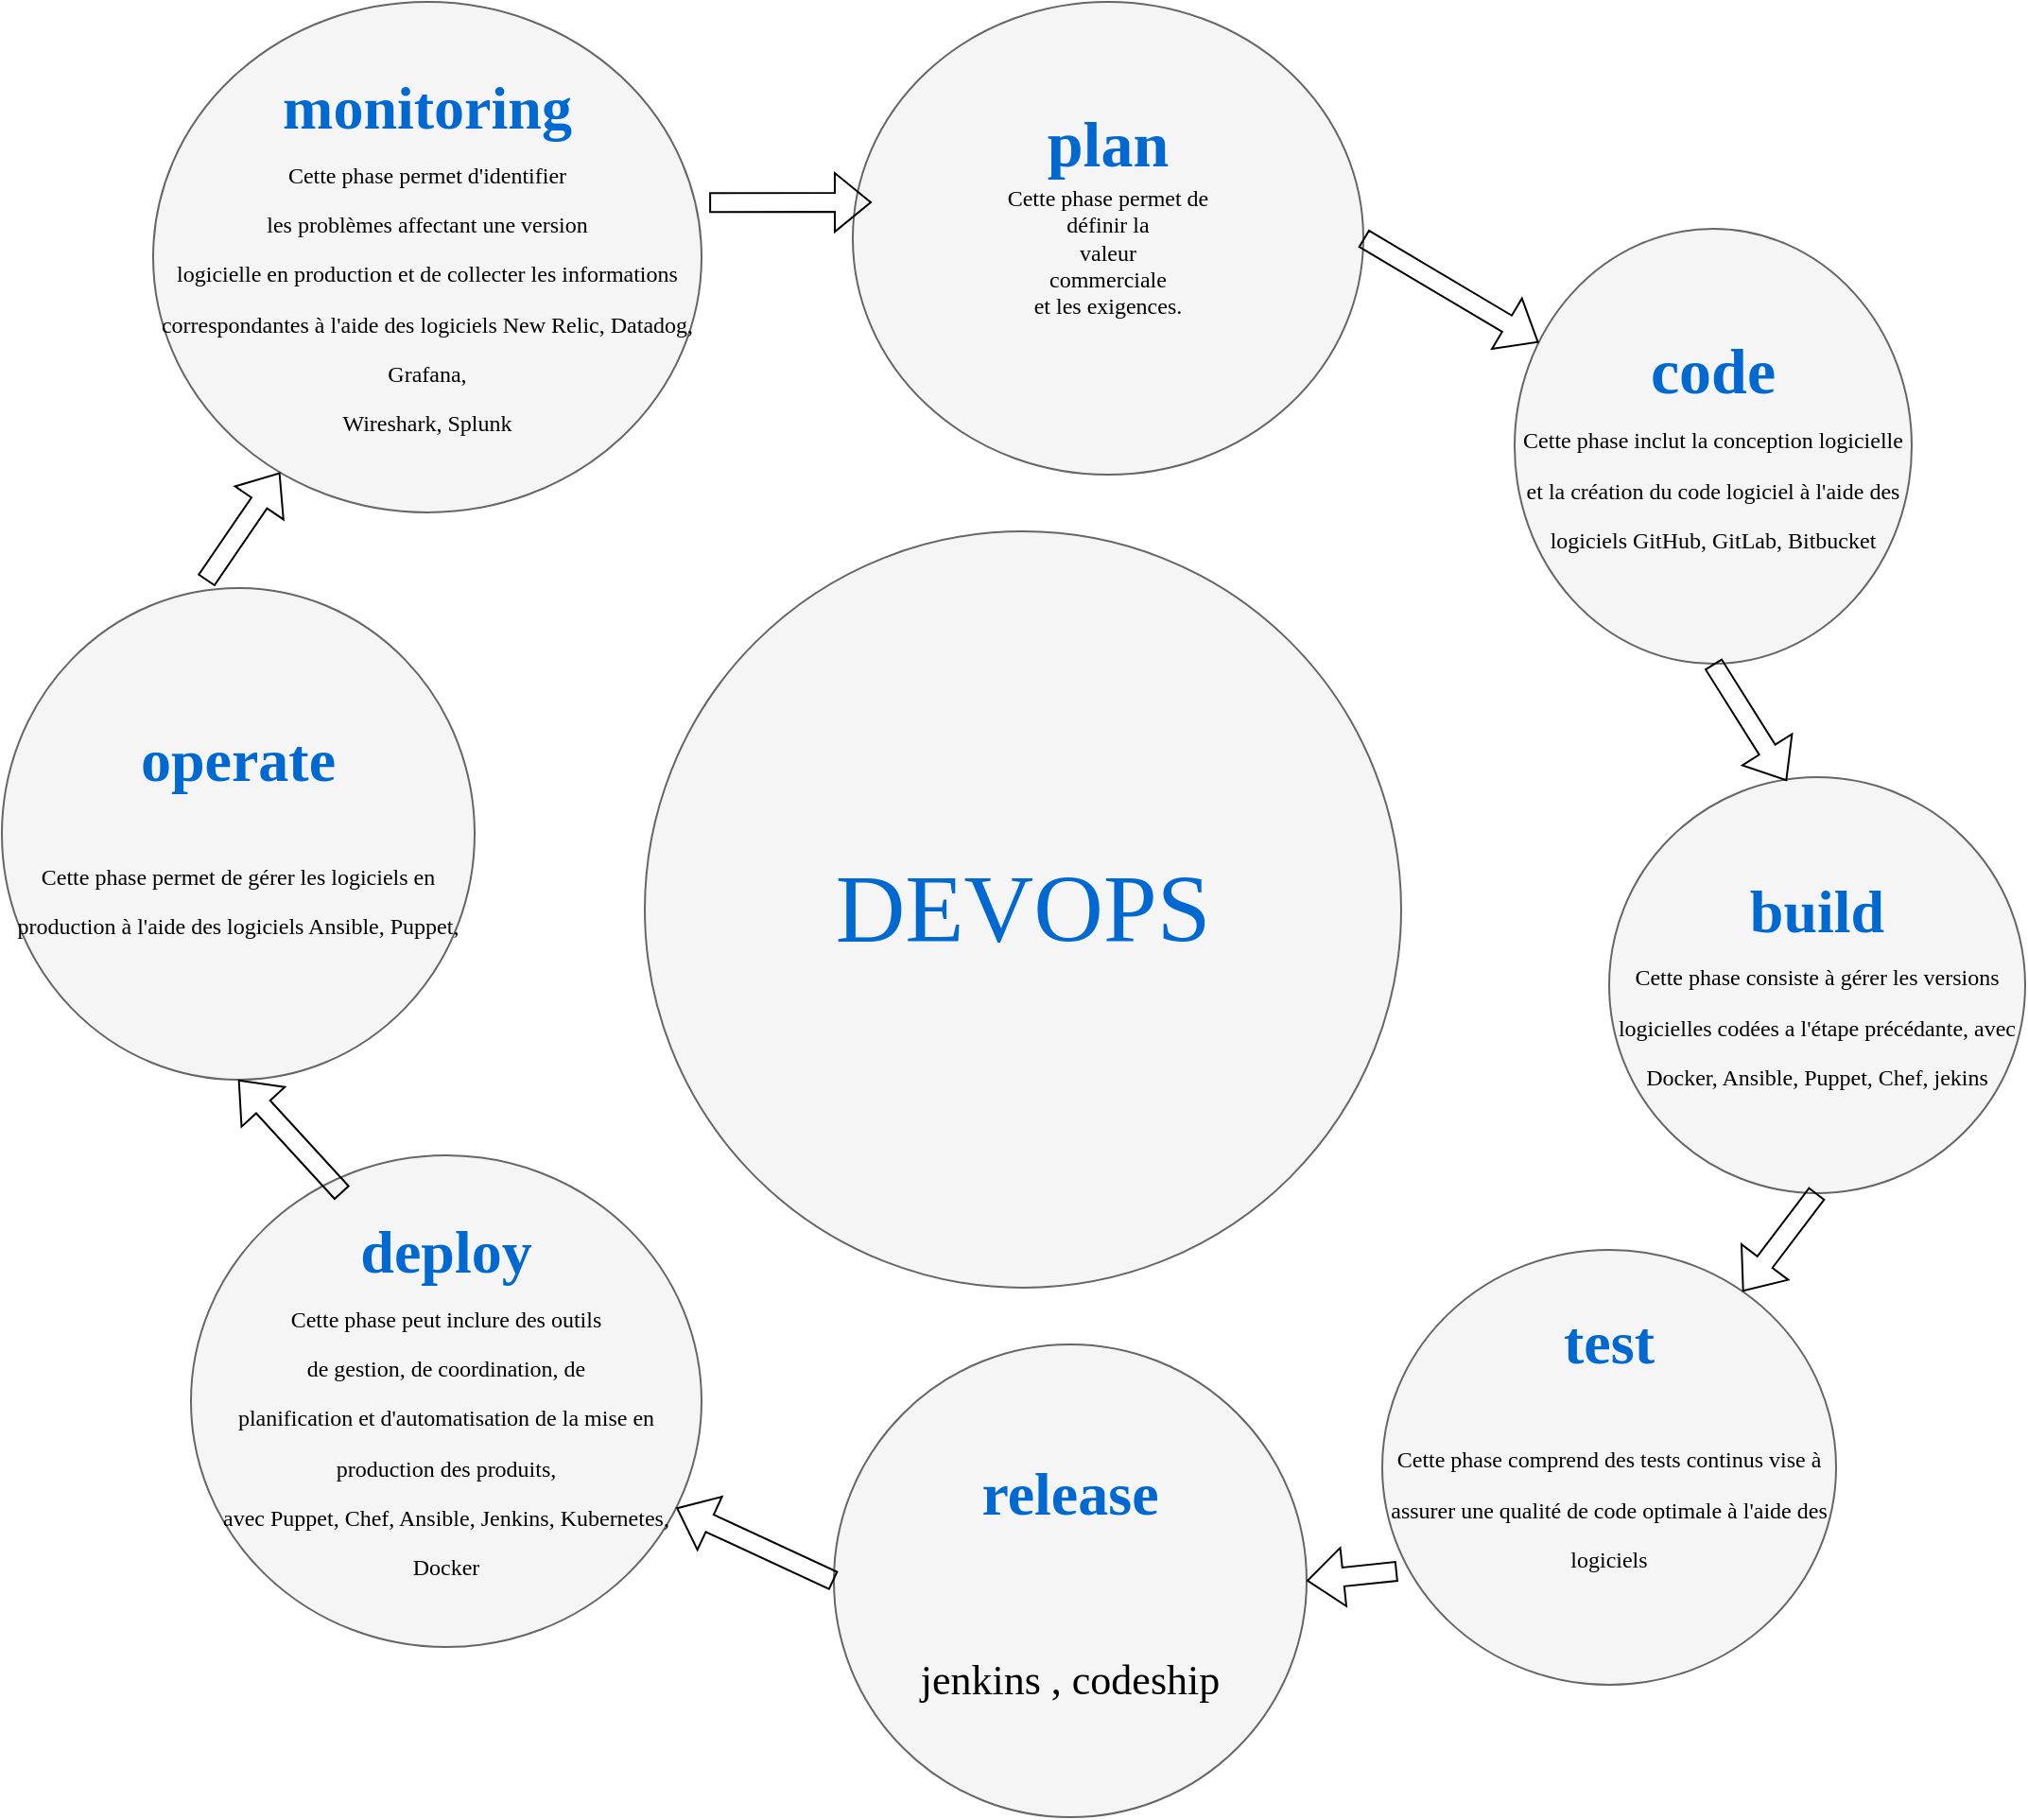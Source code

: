 <mxfile version="16.6.2" type="github">
  <diagram name="Page-1" id="dd472eb7-4b8b-5cd9-a60b-b15522922e76">
    <mxGraphModel dx="2692" dy="1812" grid="1" gridSize="10" guides="1" tooltips="1" connect="1" arrows="1" fold="1" page="1" pageScale="1" pageWidth="1100" pageHeight="850" background="none" math="0" shadow="0">
      <root>
        <mxCell id="0" />
        <mxCell id="1" parent="0" />
        <mxCell id="374e34682ed331ee-1" value="&lt;font style=&quot;font-size: 51px&quot;&gt;DEVOPS&lt;/font&gt;" style="ellipse;whiteSpace=wrap;html=1;rounded=0;shadow=0;dashed=0;comic=0;fontFamily=Verdana;fontSize=22;fontColor=#0069D1;fillColor=#f5f5f5;strokeColor=#666666;" parent="1" vertex="1">
          <mxGeometry x="330" y="180" width="400" height="400" as="geometry" />
        </mxCell>
        <mxCell id="45236fa5f4b8e91a-1" value="&lt;div style=&quot;font-size: 34px&quot;&gt;&lt;font style=&quot;font-size: 34px&quot;&gt;&lt;b&gt;plan&lt;/b&gt;&lt;br&gt;&lt;/font&gt;&lt;/div&gt;&lt;div style=&quot;font-size: 12px&quot;&gt;&lt;font style=&quot;font-size: 12px&quot; color=&quot;#000000&quot;&gt;Cette phase permet de &lt;br&gt;&lt;/font&gt;&lt;/div&gt;&lt;div style=&quot;font-size: 12px&quot;&gt;&lt;font style=&quot;font-size: 12px&quot; color=&quot;#000000&quot;&gt;définir la&lt;/font&gt;&lt;/div&gt;&lt;div style=&quot;font-size: 12px&quot;&gt;&lt;font style=&quot;font-size: 12px&quot; color=&quot;#000000&quot;&gt; valeur &lt;br&gt;&lt;/font&gt;&lt;/div&gt;&lt;div style=&quot;font-size: 12px&quot;&gt;&lt;font style=&quot;font-size: 12px&quot; color=&quot;#000000&quot;&gt;commerciale&lt;/font&gt;&lt;/div&gt;&lt;div style=&quot;font-size: 12px&quot;&gt;&lt;font style=&quot;font-size: 12px&quot; color=&quot;#000000&quot;&gt; et les exigences.&lt;/font&gt;&lt;/div&gt;&lt;font style=&quot;font-size: 10px&quot;&gt;&lt;br&gt;&lt;/font&gt;" style="ellipse;whiteSpace=wrap;html=1;rounded=0;shadow=0;dashed=0;comic=0;fontFamily=Verdana;fontSize=22;fontColor=#0069D1;fillColor=#f5f5f5;strokeColor=#666666;" parent="1" vertex="1">
          <mxGeometry x="440" y="-100" width="270" height="250" as="geometry" />
        </mxCell>
        <mxCell id="45236fa5f4b8e91a-2" value="&lt;div&gt;&lt;b&gt;&lt;font style=&quot;font-size: 32px&quot;&gt;release&lt;/font&gt;&lt;br&gt;&lt;/b&gt;&lt;/div&gt;&lt;div&gt;&lt;br&gt;&lt;b&gt;&lt;/b&gt;&lt;/div&gt;&lt;div&gt;&lt;br&gt;&lt;/div&gt;&lt;div style=&quot;font-size: 12px&quot;&gt;&lt;br&gt;&lt;/div&gt;&lt;div&gt;&lt;font color=&quot;#000000&quot;&gt;jenkins , codeship&lt;/font&gt;&lt;br&gt;&lt;/div&gt;" style="ellipse;whiteSpace=wrap;html=1;rounded=0;shadow=0;dashed=0;comic=0;fontFamily=Verdana;fontSize=22;fontColor=#0069D1;fillColor=#f5f5f5;strokeColor=#666666;" parent="1" vertex="1">
          <mxGeometry x="430" y="610" width="250" height="250" as="geometry" />
        </mxCell>
        <mxCell id="45236fa5f4b8e91a-3" value="&lt;div&gt;&lt;b&gt;&lt;font style=&quot;font-size: 32px&quot;&gt;build&lt;/font&gt;&lt;br&gt;&lt;/b&gt;&lt;/div&gt;&lt;div&gt;&lt;font style=&quot;font-size: 12px&quot; color=&quot;#000000&quot;&gt;Cette phase consiste à gérer les versions logicielles codées a l&#39;étape précédante, avec &lt;br&gt;&lt;/font&gt;&lt;/div&gt;&lt;div&gt;&lt;font style=&quot;font-size: 12px&quot; color=&quot;#000000&quot;&gt;Docker, Ansible, Puppet, Chef, jekins&lt;/font&gt;&lt;br&gt;&lt;b&gt;&lt;/b&gt;&lt;/div&gt;" style="ellipse;whiteSpace=wrap;html=1;rounded=0;shadow=0;dashed=0;comic=0;fontFamily=Verdana;fontSize=22;fontColor=#0069D1;fillColor=#f5f5f5;strokeColor=#666666;" parent="1" vertex="1">
          <mxGeometry x="840" y="310" width="220" height="220" as="geometry" />
        </mxCell>
        <mxCell id="45236fa5f4b8e91a-4" value="&lt;div&gt;&lt;b&gt;&lt;font style=&quot;font-size: 32px&quot;&gt;operate&lt;/font&gt;&lt;/b&gt;&lt;/div&gt;&lt;div&gt;&lt;font color=&quot;#000000&quot;&gt;&lt;br&gt;&lt;font style=&quot;font-size: 12px&quot;&gt;Cette phase permet de gérer les logiciels en production à l&#39;aide des logiciels Ansible, Puppet,&lt;/font&gt;&lt;/font&gt;&lt;/div&gt;" style="ellipse;whiteSpace=wrap;html=1;rounded=0;shadow=0;dashed=0;comic=0;fontFamily=Verdana;fontSize=22;fontColor=#0069D1;fillColor=#f5f5f5;strokeColor=#666666;" parent="1" vertex="1">
          <mxGeometry x="-10" y="210" width="250" height="260" as="geometry" />
        </mxCell>
        <mxCell id="45236fa5f4b8e91a-5" value="&lt;div&gt;&lt;font style=&quot;font-size: 32px&quot;&gt;&lt;b&gt;monitoring&lt;/b&gt;&lt;br&gt;&lt;/font&gt;&lt;/div&gt;&lt;div&gt;&lt;font style=&quot;font-size: 12px&quot; color=&quot;#000000&quot;&gt;Cette phase permet d&#39;identifier&lt;/font&gt;&lt;/div&gt;&lt;div&gt;&lt;font style=&quot;font-size: 12px&quot; color=&quot;#000000&quot;&gt; les problèmes affectant une version &lt;br&gt;logicielle en production et de collecter les informations &lt;br&gt;correspondantes à l&#39;aide des logiciels New Relic, Datadog, Grafana, &lt;br&gt;Wireshark, Splunk&lt;/font&gt;&lt;br&gt;&lt;font style=&quot;font-size: 32px&quot;&gt;&lt;/font&gt;&lt;/div&gt;" style="ellipse;whiteSpace=wrap;html=1;rounded=0;shadow=0;dashed=0;comic=0;fontFamily=Verdana;fontSize=22;fontColor=#0069D1;fillColor=#f5f5f5;strokeColor=#666666;" parent="1" vertex="1">
          <mxGeometry x="70" y="-100" width="290" height="270" as="geometry" />
        </mxCell>
        <mxCell id="45236fa5f4b8e91a-6" value="&lt;div&gt;&lt;font style=&quot;font-size: 34px&quot;&gt;&lt;b&gt;&lt;font style=&quot;font-size: 34px&quot;&gt;code&lt;/font&gt;&lt;/b&gt;&lt;/font&gt;&lt;/div&gt;&lt;div&gt;&lt;font style=&quot;font-size: 12px&quot; color=&quot;#000000&quot;&gt;Cette phase inclut la conception logicielle et la création du code logiciel à l&#39;aide des logiciels GitHub, GitLab, Bitbucket &lt;/font&gt;&lt;/div&gt;" style="ellipse;whiteSpace=wrap;html=1;rounded=0;shadow=0;dashed=0;comic=0;fontFamily=Verdana;fontSize=22;fontColor=#0069D1;fillColor=#f5f5f5;strokeColor=#666666;" parent="1" vertex="1">
          <mxGeometry x="790" y="20" width="210" height="230" as="geometry" />
        </mxCell>
        <mxCell id="45236fa5f4b8e91a-7" value="&lt;div&gt;&lt;b&gt;&lt;font style=&quot;font-size: 32px&quot;&gt;test&lt;/font&gt;&lt;br&gt;&lt;/b&gt;&lt;/div&gt;&lt;div&gt;&lt;br&gt;&lt;b&gt;&lt;/b&gt;&lt;/div&gt;&lt;font style=&quot;font-size: 12px&quot; color=&quot;#000000&quot;&gt;Cette phase comprend des tests continus vise à assurer une qualité de code optimale à l&#39;aide des&lt;br&gt;&lt;/font&gt;&lt;div&gt;&lt;font style=&quot;font-size: 12px&quot; color=&quot;#000000&quot;&gt; logiciels &lt;br&gt;&lt;/font&gt;&lt;/div&gt;&lt;div&gt;&lt;br&gt;&lt;font style=&quot;font-size: 12px&quot; color=&quot;#000000&quot;&gt;&lt;/font&gt;&lt;/div&gt;" style="ellipse;whiteSpace=wrap;html=1;rounded=0;shadow=0;dashed=0;comic=0;fontFamily=Verdana;fontSize=22;fontColor=#0069D1;fillColor=#f5f5f5;strokeColor=#666666;" parent="1" vertex="1">
          <mxGeometry x="720" y="560" width="240" height="230" as="geometry" />
        </mxCell>
        <mxCell id="45236fa5f4b8e91a-8" value="&lt;div&gt;&lt;font style=&quot;font-size: 32px&quot;&gt;&lt;b&gt;deploy&lt;/b&gt;&lt;br&gt;&lt;/font&gt;&lt;/div&gt;&lt;div&gt;&lt;font style=&quot;font-size: 12px&quot; color=&quot;#000000&quot;&gt;Cette phase peut inclure des outils &lt;br&gt;&lt;/font&gt;&lt;/div&gt;&lt;div&gt;&lt;font style=&quot;font-size: 12px&quot; color=&quot;#000000&quot;&gt;de gestion, de coordination, de &lt;br/&gt;planification et d&#39;automatisation de la mise en production des produits,&lt;br/&gt; avec Puppet, Chef, Ansible, Jenkins, Kubernetes,&lt;br/&gt;Docker&lt;/font&gt;&lt;/div&gt;" style="ellipse;whiteSpace=wrap;html=1;rounded=0;shadow=0;dashed=0;comic=0;fontFamily=Verdana;fontSize=22;fontColor=#0069D1;fillColor=#f5f5f5;strokeColor=#666666;" parent="1" vertex="1">
          <mxGeometry x="90" y="510" width="270" height="260" as="geometry" />
        </mxCell>
        <mxCell id="5i6qtr7rw1_O23sAtvoN-4" value="" style="shape=flexArrow;endArrow=classic;html=1;rounded=0;fontSize=12;fontColor=#000000;exitX=1;exitY=0.5;exitDx=0;exitDy=0;" edge="1" parent="1" source="45236fa5f4b8e91a-1" target="45236fa5f4b8e91a-6">
          <mxGeometry width="50" height="50" relative="1" as="geometry">
            <mxPoint x="480" y="450" as="sourcePoint" />
            <mxPoint x="530" y="400" as="targetPoint" />
          </mxGeometry>
        </mxCell>
        <mxCell id="5i6qtr7rw1_O23sAtvoN-8" value="" style="shape=flexArrow;endArrow=classic;html=1;rounded=0;fontSize=12;fontColor=#000000;exitX=0.5;exitY=1;exitDx=0;exitDy=0;entryX=0.427;entryY=0.009;entryDx=0;entryDy=0;entryPerimeter=0;" edge="1" parent="1" source="45236fa5f4b8e91a-6" target="45236fa5f4b8e91a-3">
          <mxGeometry width="50" height="50" relative="1" as="geometry">
            <mxPoint x="990" y="250" as="sourcePoint" />
            <mxPoint x="1040" y="200" as="targetPoint" />
          </mxGeometry>
        </mxCell>
        <mxCell id="5i6qtr7rw1_O23sAtvoN-9" value="" style="shape=flexArrow;endArrow=classic;html=1;rounded=0;fontSize=12;fontColor=#000000;exitX=0.5;exitY=1;exitDx=0;exitDy=0;" edge="1" parent="1" source="45236fa5f4b8e91a-3" target="45236fa5f4b8e91a-7">
          <mxGeometry width="50" height="50" relative="1" as="geometry">
            <mxPoint x="1000" y="570" as="sourcePoint" />
            <mxPoint x="1050" y="520" as="targetPoint" />
          </mxGeometry>
        </mxCell>
        <mxCell id="5i6qtr7rw1_O23sAtvoN-11" value="" style="shape=flexArrow;endArrow=classic;html=1;rounded=0;fontSize=12;fontColor=#000000;exitX=0.033;exitY=0.739;exitDx=0;exitDy=0;exitPerimeter=0;entryX=1;entryY=0.5;entryDx=0;entryDy=0;" edge="1" parent="1" source="45236fa5f4b8e91a-7" target="45236fa5f4b8e91a-2">
          <mxGeometry width="50" height="50" relative="1" as="geometry">
            <mxPoint x="480" y="450" as="sourcePoint" />
            <mxPoint x="530" y="400" as="targetPoint" />
          </mxGeometry>
        </mxCell>
        <mxCell id="5i6qtr7rw1_O23sAtvoN-12" value="" style="shape=flexArrow;endArrow=classic;html=1;rounded=0;fontSize=12;fontColor=#000000;exitX=0;exitY=0.5;exitDx=0;exitDy=0;" edge="1" parent="1" source="45236fa5f4b8e91a-2" target="45236fa5f4b8e91a-8">
          <mxGeometry width="50" height="50" relative="1" as="geometry">
            <mxPoint x="480" y="450" as="sourcePoint" />
            <mxPoint x="530" y="400" as="targetPoint" />
          </mxGeometry>
        </mxCell>
        <mxCell id="5i6qtr7rw1_O23sAtvoN-13" value="" style="shape=flexArrow;endArrow=classic;html=1;rounded=0;fontSize=12;fontColor=#000000;entryX=0.5;entryY=1;entryDx=0;entryDy=0;" edge="1" parent="1" target="45236fa5f4b8e91a-4">
          <mxGeometry width="50" height="50" relative="1" as="geometry">
            <mxPoint x="170" y="530" as="sourcePoint" />
            <mxPoint x="530" y="400" as="targetPoint" />
          </mxGeometry>
        </mxCell>
        <mxCell id="5i6qtr7rw1_O23sAtvoN-14" value="" style="shape=flexArrow;endArrow=classic;html=1;rounded=0;fontSize=12;fontColor=#000000;exitX=0.432;exitY=-0.015;exitDx=0;exitDy=0;exitPerimeter=0;" edge="1" parent="1" source="45236fa5f4b8e91a-4" target="45236fa5f4b8e91a-5">
          <mxGeometry width="50" height="50" relative="1" as="geometry">
            <mxPoint x="110" y="200" as="sourcePoint" />
            <mxPoint x="530" y="400" as="targetPoint" />
          </mxGeometry>
        </mxCell>
        <mxCell id="5i6qtr7rw1_O23sAtvoN-15" value="" style="shape=flexArrow;endArrow=classic;html=1;rounded=0;fontSize=12;fontColor=#000000;exitX=1.014;exitY=0.393;exitDx=0;exitDy=0;exitPerimeter=0;entryX=0.037;entryY=0.424;entryDx=0;entryDy=0;entryPerimeter=0;" edge="1" parent="1" source="45236fa5f4b8e91a-5" target="45236fa5f4b8e91a-1">
          <mxGeometry width="50" height="50" relative="1" as="geometry">
            <mxPoint x="480" y="450" as="sourcePoint" />
            <mxPoint x="530" y="400" as="targetPoint" />
          </mxGeometry>
        </mxCell>
      </root>
    </mxGraphModel>
  </diagram>
</mxfile>
